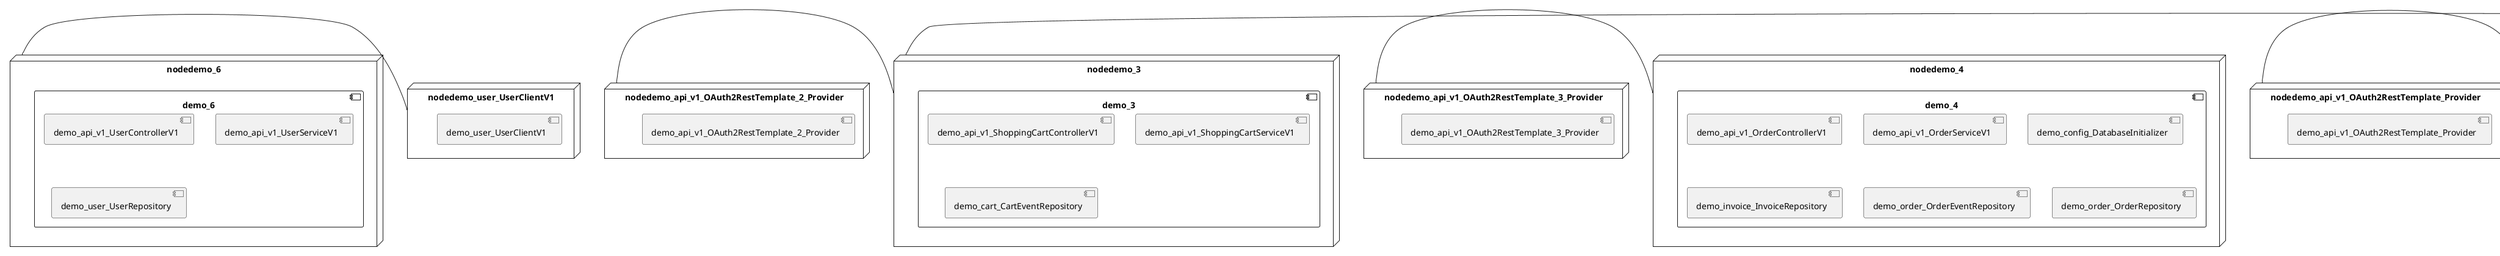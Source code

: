 @startuml
skinparam fixCircleLabelOverlapping true
skinparam componentStyle uml2
node nodedemo {
component demo {
[demo_api_v1_CatalogControllerV1] [[kbastani-spring-cloud-event-sourcing-example.system#_KEE_BhPzEe-Ip_3tuBqANg]]
[demo_api_v1_CatalogServiceV1] [[kbastani-spring-cloud-event-sourcing-example.system#_KEE_BhPzEe-Ip_3tuBqANg]]
[demo_catalog_CatalogInfoRepository] [[kbastani-spring-cloud-event-sourcing-example.system#_KEE_BhPzEe-Ip_3tuBqANg]]
}
}
node nodedemo_2 {
component demo_2 {
[demo_account_AccountRepository] [[kbastani-spring-cloud-event-sourcing-example.system#_KEE_BhPzEe-Ip_3tuBqANg]]
[demo_api_v1_AccountControllerV1] [[kbastani-spring-cloud-event-sourcing-example.system#_KEE_BhPzEe-Ip_3tuBqANg]]
[demo_api_v1_AccountServiceV1] [[kbastani-spring-cloud-event-sourcing-example.system#_KEE_BhPzEe-Ip_3tuBqANg]]
}
}
node nodedemo_3 {
component demo_3 {
[demo_api_v1_ShoppingCartControllerV1] [[kbastani-spring-cloud-event-sourcing-example.system#_KEE_BhPzEe-Ip_3tuBqANg]]
[demo_api_v1_ShoppingCartServiceV1] [[kbastani-spring-cloud-event-sourcing-example.system#_KEE_BhPzEe-Ip_3tuBqANg]]
[demo_cart_CartEventRepository] [[kbastani-spring-cloud-event-sourcing-example.system#_KEE_BhPzEe-Ip_3tuBqANg]]
}
}
node nodedemo_4 {
component demo_4 {
[demo_api_v1_OrderControllerV1] [[kbastani-spring-cloud-event-sourcing-example.system#_KEE_BhPzEe-Ip_3tuBqANg]]
[demo_api_v1_OrderServiceV1] [[kbastani-spring-cloud-event-sourcing-example.system#_KEE_BhPzEe-Ip_3tuBqANg]]
[demo_config_DatabaseInitializer] [[kbastani-spring-cloud-event-sourcing-example.system#_KEE_BhPzEe-Ip_3tuBqANg]]
[demo_invoice_InvoiceRepository] [[kbastani-spring-cloud-event-sourcing-example.system#_KEE_BhPzEe-Ip_3tuBqANg]]
[demo_order_OrderEventRepository] [[kbastani-spring-cloud-event-sourcing-example.system#_KEE_BhPzEe-Ip_3tuBqANg]]
[demo_order_OrderRepository] [[kbastani-spring-cloud-event-sourcing-example.system#_KEE_BhPzEe-Ip_3tuBqANg]]
}
}
node nodedemo_5 {
component demo_5 {
[demo_UserController] [[kbastani-spring-cloud-event-sourcing-example.system#_KEE_BhPzEe-Ip_3tuBqANg]]
[demo_UserRepository] [[kbastani-spring-cloud-event-sourcing-example.system#_KEE_BhPzEe-Ip_3tuBqANg]]
[demo_UserService] [[kbastani-spring-cloud-event-sourcing-example.system#_KEE_BhPzEe-Ip_3tuBqANg]]
[demo_login_UserController] [[kbastani-spring-cloud-event-sourcing-example.system#_KEE_BhPzEe-Ip_3tuBqANg]]
}
}
node nodedemo_6 {
component demo_6 {
[demo_api_v1_UserControllerV1] [[kbastani-spring-cloud-event-sourcing-example.system#_KEE_BhPzEe-Ip_3tuBqANg]]
[demo_api_v1_UserServiceV1] [[kbastani-spring-cloud-event-sourcing-example.system#_KEE_BhPzEe-Ip_3tuBqANg]]
[demo_user_UserRepository] [[kbastani-spring-cloud-event-sourcing-example.system#_KEE_BhPzEe-Ip_3tuBqANg]]
}
}
node nodedemo_7 {
component demo_7 {
[DatabaseInitializer] [[kbastani-spring-cloud-event-sourcing-example.system#_KEE_BhPzEe-Ip_3tuBqANg]]
}
}
node nodedemo_v1 {
component demo_v1 {
[demo_v1_InventoryControllerV1] [[kbastani-spring-cloud-event-sourcing-example.system#_KEE_BhPzEe-Ip_3tuBqANg]]
[demo_v1_InventoryServiceV1] [[kbastani-spring-cloud-event-sourcing-example.system#_KEE_BhPzEe-Ip_3tuBqANg]]
}
}
node nodedemo_api_v1_OAuth2RestTemplate_2_Provider {
[demo_api_v1_OAuth2RestTemplate_2_Provider] [[kbastani-spring-cloud-event-sourcing-example.system#_KEE_BhPzEe-Ip_3tuBqANg]]
}
node nodedemo_api_v1_OAuth2RestTemplate_3_Provider {
[demo_api_v1_OAuth2RestTemplate_3_Provider] [[kbastani-spring-cloud-event-sourcing-example.system#_KEE_BhPzEe-Ip_3tuBqANg]]
}
node nodedemo_api_v1_OAuth2RestTemplate_Provider {
[demo_api_v1_OAuth2RestTemplate_Provider] [[kbastani-spring-cloud-event-sourcing-example.system#_KEE_BhPzEe-Ip_3tuBqANg]]
}
node nodedemo_api_v1_RestTemplate_2_Provider {
[demo_api_v1_RestTemplate_2_Provider] [[kbastani-spring-cloud-event-sourcing-example.system#_KEE_BhPzEe-Ip_3tuBqANg]]
}
node nodedemo_api_v1_RestTemplate_Provider {
[demo_api_v1_RestTemplate_Provider] [[kbastani-spring-cloud-event-sourcing-example.system#_KEE_BhPzEe-Ip_3tuBqANg]]
}
node nodedemo_inventory_InventoryRepository_Provider {
[demo_inventory_InventoryRepository_Provider] [[kbastani-spring-cloud-event-sourcing-example.system#_KEE_BhPzEe-Ip_3tuBqANg]]
}
node nodedemo_login_AuthenticationManager_Provider {
[demo_login_AuthenticationManager_Provider] [[kbastani-spring-cloud-event-sourcing-example.system#_KEE_BhPzEe-Ip_3tuBqANg]]
}
node nodedemo_login_ClientDetailsService_Provider {
[demo_login_ClientDetailsService_Provider] [[kbastani-spring-cloud-event-sourcing-example.system#_KEE_BhPzEe-Ip_3tuBqANg]]
}
node nodedemo_login_HttpSessionSecurityContextRepository_Provider {
[demo_login_HttpSessionSecurityContextRepository_Provider] [[kbastani-spring-cloud-event-sourcing-example.system#_KEE_BhPzEe-Ip_3tuBqANg]]
}
node nodedemo_login_LoginController {
[demo_login_LoginController] [[kbastani-spring-cloud-event-sourcing-example.system#_KEE_BhPzEe-Ip_3tuBqANg]]
}
node nodedemo_product_ProductRepository_Provider {
[demo_product_ProductRepository_Provider] [[kbastani-spring-cloud-event-sourcing-example.system#_KEE_BhPzEe-Ip_3tuBqANg]]
}
node nodedemo_user_UserClientV1 {
[demo_user_UserClientV1] [[kbastani-spring-cloud-event-sourcing-example.system#_KEE_BhPzEe-Ip_3tuBqANg]]
}
node nodedemo_v1_Session_Provider {
[demo_v1_Session_Provider] [[kbastani-spring-cloud-event-sourcing-example.system#_KEE_BhPzEe-Ip_3tuBqANg]]
}
[nodedemo_6] - [nodedemo_user_UserClientV1]
[nodedemo_api_v1_OAuth2RestTemplate_2_Provider] - [nodedemo_3]
[nodedemo_api_v1_OAuth2RestTemplate_3_Provider] - [nodedemo_4]
[nodedemo_api_v1_OAuth2RestTemplate_Provider] - [nodedemo_2]
[nodedemo_api_v1_RestTemplate_2_Provider] - [nodedemo]
[nodedemo_api_v1_RestTemplate_Provider] - [nodedemo_3]
[nodedemo_inventory_InventoryRepository_Provider] - [nodedemo_v1]
[nodedemo_login_AuthenticationManager_Provider] - [nodedemo_login_LoginController]
[nodedemo_login_ClientDetailsService_Provider] - [nodedemo_login_LoginController]
[nodedemo_login_HttpSessionSecurityContextRepository_Provider] - [nodedemo_login_LoginController]
[nodedemo_product_ProductRepository_Provider] - [nodedemo_v1]
[nodedemo_v1_Session_Provider] - [nodedemo_v1]

@enduml
